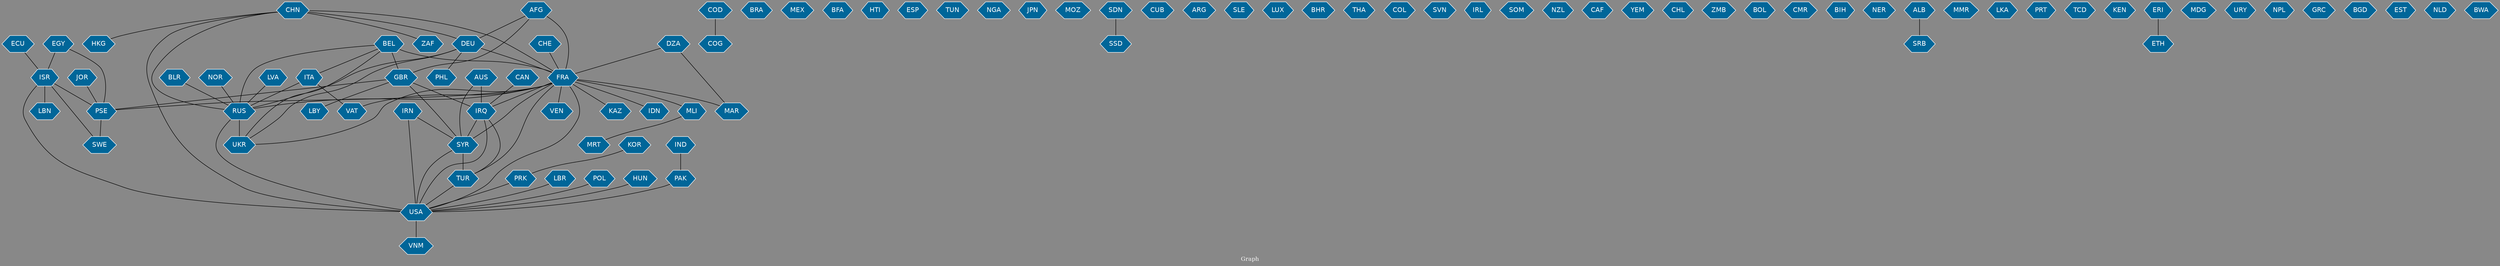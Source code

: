// Countries together in item graph
graph {
	graph [bgcolor="#888888" fontcolor=white fontsize=12 label="Graph" outputorder=edgesfirst overlap=prism]
	node [color=white fillcolor="#006699" fontcolor=white fontname=Helvetica shape=hexagon style=filled]
	edge [arrowhead=open color=black fontcolor=white fontname=Courier fontsize=12]
		EGY [label=EGY]
		DEU [label=DEU]
		FRA [label=FRA]
		COD [label=COD]
		COG [label=COG]
		BRA [label=BRA]
		TUR [label=TUR]
		USA [label=USA]
		IDN [label=IDN]
		SYR [label=SYR]
		MEX [label=MEX]
		IRQ [label=IRQ]
		BFA [label=BFA]
		HTI [label=HTI]
		CHN [label=CHN]
		RUS [label=RUS]
		ITA [label=ITA]
		ISR [label=ISR]
		ESP [label=ESP]
		UKR [label=UKR]
		TUN [label=TUN]
		KOR [label=KOR]
		PRK [label=PRK]
		LBR [label=LBR]
		AUS [label=AUS]
		MLI [label=MLI]
		NGA [label=NGA]
		JPN [label=JPN]
		MOZ [label=MOZ]
		SWE [label=SWE]
		PSE [label=PSE]
		POL [label=POL]
		GBR [label=GBR]
		VAT [label=VAT]
		MAR [label=MAR]
		CAN [label=CAN]
		DZA [label=DZA]
		SDN [label=SDN]
		CUB [label=CUB]
		ZAF [label=ZAF]
		ARG [label=ARG]
		BEL [label=BEL]
		ECU [label=ECU]
		SLE [label=SLE]
		IRN [label=IRN]
		LVA [label=LVA]
		LUX [label=LUX]
		BHR [label=BHR]
		THA [label=THA]
		COL [label=COL]
		LBN [label=LBN]
		SVN [label=SVN]
		CHE [label=CHE]
		AFG [label=AFG]
		IRL [label=IRL]
		LBY [label=LBY]
		SOM [label=SOM]
		NZL [label=NZL]
		VNM [label=VNM]
		CAF [label=CAF]
		YEM [label=YEM]
		VEN [label=VEN]
		CHL [label=CHL]
		PHL [label=PHL]
		HKG [label=HKG]
		ZMB [label=ZMB]
		BLR [label=BLR]
		BOL [label=BOL]
		CMR [label=CMR]
		HUN [label=HUN]
		IND [label=IND]
		BIH [label=BIH]
		NER [label=NER]
		MRT [label=MRT]
		SRB [label=SRB]
		ALB [label=ALB]
		MMR [label=MMR]
		LKA [label=LKA]
		PRT [label=PRT]
		KAZ [label=KAZ]
		TCD [label=TCD]
		KEN [label=KEN]
		NOR [label=NOR]
		PAK [label=PAK]
		ERI [label=ERI]
		MDG [label=MDG]
		URY [label=URY]
		NPL [label=NPL]
		GRC [label=GRC]
		JOR [label=JOR]
		BGD [label=BGD]
		EST [label=EST]
		SSD [label=SSD]
		NLD [label=NLD]
		BWA [label=BWA]
		ETH [label=ETH]
			PSE -- SWE [weight=5]
			FRA -- IDN [weight=8]
			FRA -- USA [weight=1]
			DEU -- FRA [weight=4]
			ECU -- ISR [weight=1]
			KOR -- PRK [weight=1]
			ITA -- RUS [weight=1]
			SYR -- TUR [weight=36]
			DEU -- RUS [weight=1]
			AFG -- FRA [weight=2]
			USA -- VNM [weight=1]
			FRA -- KAZ [weight=3]
			IND -- PAK [weight=2]
			PAK -- USA [weight=1]
			CHN -- USA [weight=2]
			DEU -- PHL [weight=1]
			EGY -- PSE [weight=1]
			SYR -- USA [weight=8]
			NOR -- RUS [weight=1]
			IRQ -- USA [weight=4]
			DEU -- UKR [weight=1]
			LVA -- RUS [weight=1]
			FRA -- IRQ [weight=2]
			BLR -- RUS [weight=1]
			BEL -- ITA [weight=1]
			ISR -- PSE [weight=7]
			MLI -- MRT [weight=1]
			AUS -- SYR [weight=1]
			FRA -- TUR [weight=1]
			CHN -- RUS [weight=1]
			FRA -- MAR [weight=1]
			AUS -- IRQ [weight=1]
			GBR -- LBY [weight=1]
			ALB -- SRB [weight=1]
			AFG -- GBR [weight=1]
			DZA -- MAR [weight=3]
			LBR -- USA [weight=1]
			DZA -- FRA [weight=3]
			FRA -- SYR [weight=3]
			HUN -- USA [weight=1]
			ITA -- VAT [weight=1]
			RUS -- USA [weight=4]
			CHN -- DEU [weight=1]
			RUS -- UKR [weight=17]
			BEL -- RUS [weight=3]
			BEL -- FRA [weight=5]
			IRQ -- SYR [weight=20]
			FRA -- RUS [weight=3]
			IRN -- USA [weight=1]
			FRA -- PSE [weight=2]
			FRA -- VEN [weight=1]
			GBR -- PSE [weight=5]
			CHN -- FRA [weight=2]
			ISR -- USA [weight=4]
			CHN -- ZAF [weight=1]
			SDN -- SSD [weight=1]
			EGY -- ISR [weight=1]
			CAN -- IRQ [weight=3]
			COD -- COG [weight=1]
			CHE -- FRA [weight=1]
			IRN -- SYR [weight=1]
			TUR -- USA [weight=5]
			FRA -- MLI [weight=7]
			FRA -- VAT [weight=1]
			PRK -- USA [weight=1]
			IRQ -- TUR [weight=9]
			BEL -- GBR [weight=4]
			FRA -- UKR [weight=1]
			POL -- USA [weight=2]
			GBR -- IRQ [weight=1]
			CHN -- HKG [weight=1]
			BEL -- UKR [weight=2]
			ISR -- LBN [weight=1]
			JOR -- PSE [weight=1]
			ERI -- ETH [weight=1]
			GBR -- SYR [weight=1]
			ISR -- SWE [weight=2]
			AFG -- DEU [weight=1]
}